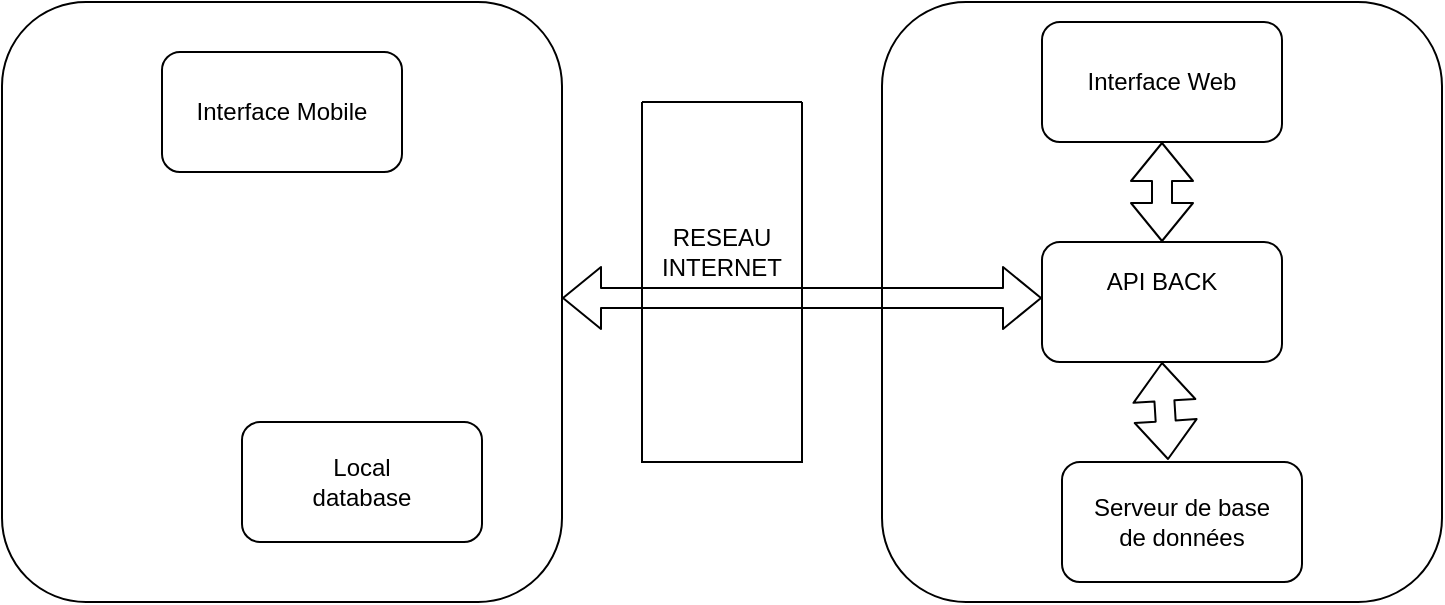 <mxfile version="22.0.8" type="github">
  <diagram name="Page-1" id="H9A18gkoC2Fcs-PtQ5p-">
    <mxGraphModel dx="744" dy="739" grid="1" gridSize="10" guides="1" tooltips="1" connect="1" arrows="1" fold="1" page="1" pageScale="1" pageWidth="850" pageHeight="1100" background="none" math="0" shadow="0">
      <root>
        <mxCell id="0" />
        <mxCell id="1" parent="0" />
        <mxCell id="Cr8kg0-9z8LWTzDofk2w-1" value="" style="rounded=1;whiteSpace=wrap;html=1;gradientColor=none;" vertex="1" parent="1">
          <mxGeometry x="40" y="230" width="280" height="300" as="geometry" />
        </mxCell>
        <mxCell id="Cr8kg0-9z8LWTzDofk2w-2" value="" style="rounded=1;whiteSpace=wrap;html=1;" vertex="1" parent="1">
          <mxGeometry x="480" y="230" width="280" height="300" as="geometry" />
        </mxCell>
        <mxCell id="Cr8kg0-9z8LWTzDofk2w-3" value="" style="rounded=1;whiteSpace=wrap;html=1;" vertex="1" parent="1">
          <mxGeometry x="560" y="350" width="120" height="60" as="geometry" />
        </mxCell>
        <mxCell id="Cr8kg0-9z8LWTzDofk2w-4" value="API BACK" style="text;html=1;strokeColor=none;fillColor=none;align=center;verticalAlign=middle;whiteSpace=wrap;rounded=1;" vertex="1" parent="1">
          <mxGeometry x="590" y="355" width="60" height="30" as="geometry" />
        </mxCell>
        <mxCell id="Cr8kg0-9z8LWTzDofk2w-5" value="" style="rounded=1;whiteSpace=wrap;html=1;" vertex="1" parent="1">
          <mxGeometry x="160" y="440" width="120" height="60" as="geometry" />
        </mxCell>
        <mxCell id="Cr8kg0-9z8LWTzDofk2w-6" value="Local database" style="text;html=1;strokeColor=none;fillColor=none;align=center;verticalAlign=middle;whiteSpace=wrap;rounded=1;" vertex="1" parent="1">
          <mxGeometry x="190" y="455" width="60" height="30" as="geometry" />
        </mxCell>
        <mxCell id="Cr8kg0-9z8LWTzDofk2w-8" value="" style="rounded=1;whiteSpace=wrap;html=1;" vertex="1" parent="1">
          <mxGeometry x="570" y="460" width="120" height="60" as="geometry" />
        </mxCell>
        <mxCell id="Cr8kg0-9z8LWTzDofk2w-9" value="Serveur de base de données" style="text;html=1;strokeColor=none;fillColor=none;align=center;verticalAlign=middle;whiteSpace=wrap;rounded=1;" vertex="1" parent="1">
          <mxGeometry x="580" y="475" width="100" height="30" as="geometry" />
        </mxCell>
        <mxCell id="Cr8kg0-9z8LWTzDofk2w-10" value="" style="rounded=1;whiteSpace=wrap;html=1;gradientColor=none;" vertex="1" parent="1">
          <mxGeometry x="560" y="240" width="120" height="60" as="geometry" />
        </mxCell>
        <mxCell id="Cr8kg0-9z8LWTzDofk2w-11" value="Interface Web " style="text;html=1;strokeColor=none;fillColor=none;align=center;verticalAlign=middle;whiteSpace=wrap;rounded=1;" vertex="1" parent="1">
          <mxGeometry x="570" y="255" width="100" height="30" as="geometry" />
        </mxCell>
        <mxCell id="Cr8kg0-9z8LWTzDofk2w-12" value="" style="rounded=1;whiteSpace=wrap;html=1;" vertex="1" parent="1">
          <mxGeometry x="120" y="255" width="120" height="60" as="geometry" />
        </mxCell>
        <mxCell id="Cr8kg0-9z8LWTzDofk2w-13" value="Interface Mobile" style="text;html=1;strokeColor=none;fillColor=none;align=center;verticalAlign=middle;whiteSpace=wrap;rounded=1;" vertex="1" parent="1">
          <mxGeometry x="130" y="270" width="100" height="30" as="geometry" />
        </mxCell>
        <mxCell id="Cr8kg0-9z8LWTzDofk2w-16" value="" style="shape=flexArrow;endArrow=classic;startArrow=classic;html=1;rounded=1;" edge="1" parent="1">
          <mxGeometry width="100" height="100" relative="1" as="geometry">
            <mxPoint x="320" y="378" as="sourcePoint" />
            <mxPoint x="560" y="378" as="targetPoint" />
          </mxGeometry>
        </mxCell>
        <mxCell id="Cr8kg0-9z8LWTzDofk2w-17" value="" style="shape=flexArrow;endArrow=classic;startArrow=classic;html=1;rounded=1;entryX=0.5;entryY=1;entryDx=0;entryDy=0;exitX=0.5;exitY=0;exitDx=0;exitDy=0;" edge="1" parent="1" source="Cr8kg0-9z8LWTzDofk2w-3" target="Cr8kg0-9z8LWTzDofk2w-10">
          <mxGeometry width="100" height="100" relative="1" as="geometry">
            <mxPoint x="340" y="440" as="sourcePoint" />
            <mxPoint x="440" y="340" as="targetPoint" />
          </mxGeometry>
        </mxCell>
        <mxCell id="Cr8kg0-9z8LWTzDofk2w-18" value="" style="shape=flexArrow;endArrow=classic;startArrow=classic;html=1;rounded=1;entryX=0.5;entryY=1;entryDx=0;entryDy=0;exitX=0.442;exitY=-0.017;exitDx=0;exitDy=0;exitPerimeter=0;" edge="1" parent="1" source="Cr8kg0-9z8LWTzDofk2w-8" target="Cr8kg0-9z8LWTzDofk2w-3">
          <mxGeometry width="100" height="100" relative="1" as="geometry">
            <mxPoint x="340" y="440" as="sourcePoint" />
            <mxPoint x="440" y="340" as="targetPoint" />
          </mxGeometry>
        </mxCell>
        <mxCell id="Cr8kg0-9z8LWTzDofk2w-20" value="" style="swimlane;startSize=0;rounded=1;" vertex="1" parent="1">
          <mxGeometry x="360" y="280" width="80" height="180" as="geometry">
            <mxRectangle x="360" y="280" width="50" height="40" as="alternateBounds" />
          </mxGeometry>
        </mxCell>
        <mxCell id="Cr8kg0-9z8LWTzDofk2w-22" value="&lt;div&gt;RESEAU&lt;/div&gt;&lt;div&gt;INTERNET&lt;br&gt;&lt;/div&gt;" style="text;html=1;strokeColor=none;fillColor=none;align=center;verticalAlign=middle;whiteSpace=wrap;rounded=1;" vertex="1" parent="Cr8kg0-9z8LWTzDofk2w-20">
          <mxGeometry x="10" y="25" width="60" height="100" as="geometry" />
        </mxCell>
      </root>
    </mxGraphModel>
  </diagram>
</mxfile>
